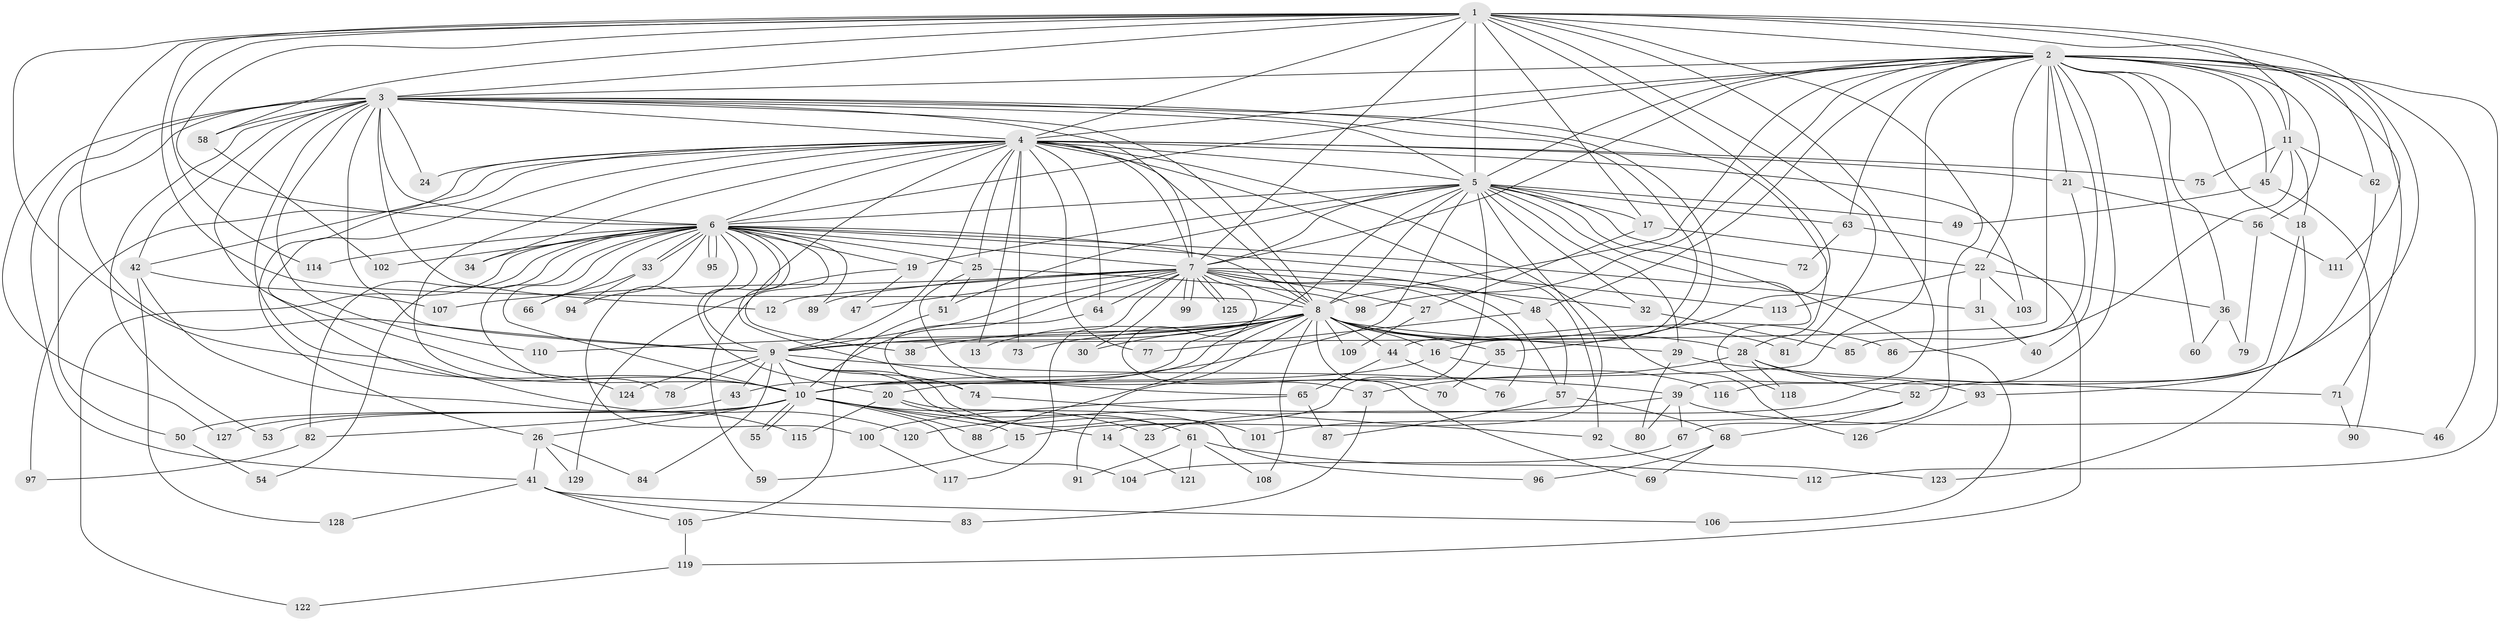 // coarse degree distribution, {33: 0.009708737864077669, 25: 0.019417475728155338, 18: 0.009708737864077669, 31: 0.009708737864077669, 29: 0.009708737864077669, 16: 0.009708737864077669, 17: 0.009708737864077669, 7: 0.019417475728155338, 2: 0.5242718446601942, 3: 0.17475728155339806, 4: 0.0970873786407767, 5: 0.038834951456310676, 6: 0.04854368932038835, 1: 0.019417475728155338}
// Generated by graph-tools (version 1.1) at 2025/23/03/03/25 07:23:45]
// undirected, 129 vertices, 283 edges
graph export_dot {
graph [start="1"]
  node [color=gray90,style=filled];
  1;
  2;
  3;
  4;
  5;
  6;
  7;
  8;
  9;
  10;
  11;
  12;
  13;
  14;
  15;
  16;
  17;
  18;
  19;
  20;
  21;
  22;
  23;
  24;
  25;
  26;
  27;
  28;
  29;
  30;
  31;
  32;
  33;
  34;
  35;
  36;
  37;
  38;
  39;
  40;
  41;
  42;
  43;
  44;
  45;
  46;
  47;
  48;
  49;
  50;
  51;
  52;
  53;
  54;
  55;
  56;
  57;
  58;
  59;
  60;
  61;
  62;
  63;
  64;
  65;
  66;
  67;
  68;
  69;
  70;
  71;
  72;
  73;
  74;
  75;
  76;
  77;
  78;
  79;
  80;
  81;
  82;
  83;
  84;
  85;
  86;
  87;
  88;
  89;
  90;
  91;
  92;
  93;
  94;
  95;
  96;
  97;
  98;
  99;
  100;
  101;
  102;
  103;
  104;
  105;
  106;
  107;
  108;
  109;
  110;
  111;
  112;
  113;
  114;
  115;
  116;
  117;
  118;
  119;
  120;
  121;
  122;
  123;
  124;
  125;
  126;
  127;
  128;
  129;
  1 -- 2;
  1 -- 3;
  1 -- 4;
  1 -- 5;
  1 -- 6;
  1 -- 7;
  1 -- 8;
  1 -- 9;
  1 -- 10;
  1 -- 11;
  1 -- 17;
  1 -- 35;
  1 -- 39;
  1 -- 52;
  1 -- 58;
  1 -- 67;
  1 -- 81;
  1 -- 111;
  1 -- 114;
  2 -- 3;
  2 -- 4;
  2 -- 5;
  2 -- 6;
  2 -- 7;
  2 -- 8;
  2 -- 9;
  2 -- 10;
  2 -- 11;
  2 -- 18;
  2 -- 21;
  2 -- 22;
  2 -- 23;
  2 -- 36;
  2 -- 40;
  2 -- 45;
  2 -- 46;
  2 -- 48;
  2 -- 56;
  2 -- 60;
  2 -- 62;
  2 -- 63;
  2 -- 71;
  2 -- 98;
  2 -- 112;
  3 -- 4;
  3 -- 5;
  3 -- 6;
  3 -- 7;
  3 -- 8;
  3 -- 9;
  3 -- 10;
  3 -- 12;
  3 -- 16;
  3 -- 24;
  3 -- 28;
  3 -- 41;
  3 -- 42;
  3 -- 44;
  3 -- 50;
  3 -- 53;
  3 -- 58;
  3 -- 110;
  3 -- 120;
  3 -- 127;
  4 -- 5;
  4 -- 6;
  4 -- 7;
  4 -- 8;
  4 -- 9;
  4 -- 10;
  4 -- 13;
  4 -- 21;
  4 -- 24;
  4 -- 25;
  4 -- 26;
  4 -- 34;
  4 -- 42;
  4 -- 59;
  4 -- 64;
  4 -- 73;
  4 -- 75;
  4 -- 77;
  4 -- 92;
  4 -- 97;
  4 -- 103;
  4 -- 124;
  4 -- 126;
  5 -- 6;
  5 -- 7;
  5 -- 8;
  5 -- 9;
  5 -- 10;
  5 -- 14;
  5 -- 15;
  5 -- 17;
  5 -- 19;
  5 -- 29;
  5 -- 32;
  5 -- 49;
  5 -- 51;
  5 -- 63;
  5 -- 72;
  5 -- 106;
  5 -- 118;
  6 -- 7;
  6 -- 8;
  6 -- 9;
  6 -- 10;
  6 -- 19;
  6 -- 20;
  6 -- 25;
  6 -- 31;
  6 -- 33;
  6 -- 33;
  6 -- 34;
  6 -- 38;
  6 -- 54;
  6 -- 65;
  6 -- 66;
  6 -- 78;
  6 -- 82;
  6 -- 89;
  6 -- 94;
  6 -- 95;
  6 -- 95;
  6 -- 100;
  6 -- 102;
  6 -- 113;
  6 -- 114;
  6 -- 122;
  7 -- 8;
  7 -- 9;
  7 -- 10;
  7 -- 12;
  7 -- 27;
  7 -- 30;
  7 -- 32;
  7 -- 47;
  7 -- 48;
  7 -- 57;
  7 -- 64;
  7 -- 69;
  7 -- 76;
  7 -- 89;
  7 -- 99;
  7 -- 99;
  7 -- 107;
  7 -- 117;
  7 -- 125;
  7 -- 125;
  8 -- 9;
  8 -- 10;
  8 -- 13;
  8 -- 16;
  8 -- 28;
  8 -- 29;
  8 -- 30;
  8 -- 35;
  8 -- 38;
  8 -- 43;
  8 -- 44;
  8 -- 70;
  8 -- 73;
  8 -- 81;
  8 -- 86;
  8 -- 88;
  8 -- 91;
  8 -- 108;
  8 -- 109;
  8 -- 110;
  9 -- 10;
  9 -- 39;
  9 -- 43;
  9 -- 61;
  9 -- 74;
  9 -- 78;
  9 -- 84;
  9 -- 101;
  9 -- 124;
  10 -- 14;
  10 -- 15;
  10 -- 23;
  10 -- 26;
  10 -- 53;
  10 -- 55;
  10 -- 55;
  10 -- 82;
  10 -- 88;
  10 -- 104;
  10 -- 127;
  11 -- 18;
  11 -- 45;
  11 -- 62;
  11 -- 75;
  11 -- 86;
  14 -- 121;
  15 -- 59;
  16 -- 20;
  16 -- 116;
  17 -- 22;
  17 -- 27;
  18 -- 116;
  18 -- 123;
  19 -- 47;
  19 -- 129;
  20 -- 61;
  20 -- 96;
  20 -- 115;
  21 -- 56;
  21 -- 85;
  22 -- 31;
  22 -- 36;
  22 -- 103;
  22 -- 113;
  25 -- 37;
  25 -- 51;
  25 -- 98;
  26 -- 41;
  26 -- 84;
  26 -- 129;
  27 -- 109;
  28 -- 37;
  28 -- 52;
  28 -- 93;
  28 -- 118;
  29 -- 71;
  29 -- 80;
  31 -- 40;
  32 -- 85;
  33 -- 66;
  33 -- 94;
  35 -- 70;
  36 -- 60;
  36 -- 79;
  37 -- 83;
  39 -- 46;
  39 -- 67;
  39 -- 80;
  39 -- 120;
  41 -- 83;
  41 -- 105;
  41 -- 106;
  41 -- 128;
  42 -- 107;
  42 -- 115;
  42 -- 128;
  43 -- 50;
  44 -- 65;
  44 -- 76;
  45 -- 49;
  45 -- 90;
  48 -- 57;
  48 -- 77;
  50 -- 54;
  51 -- 105;
  52 -- 68;
  52 -- 101;
  56 -- 79;
  56 -- 111;
  57 -- 68;
  57 -- 87;
  58 -- 102;
  61 -- 91;
  61 -- 108;
  61 -- 112;
  61 -- 121;
  62 -- 93;
  63 -- 72;
  63 -- 119;
  64 -- 74;
  65 -- 87;
  65 -- 100;
  67 -- 104;
  68 -- 69;
  68 -- 96;
  71 -- 90;
  74 -- 92;
  82 -- 97;
  92 -- 123;
  93 -- 126;
  100 -- 117;
  105 -- 119;
  119 -- 122;
}
